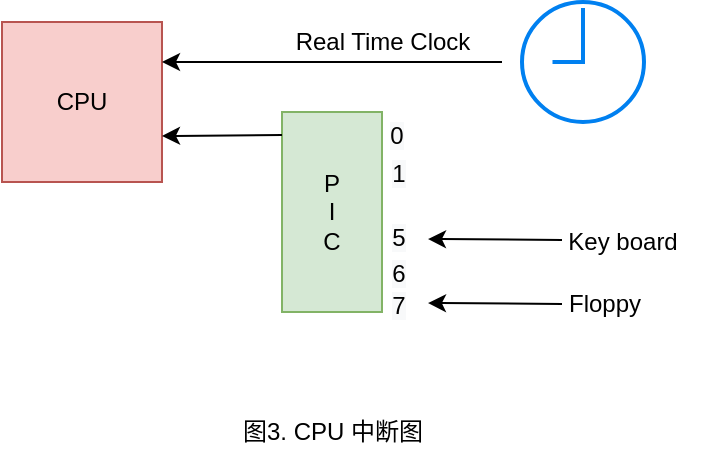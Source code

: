 <mxfile version="20.3.0" type="device"><diagram id="RFDeBzvsszWMyhtRWQLE" name="第 1 页"><mxGraphModel dx="946" dy="725" grid="1" gridSize="10" guides="1" tooltips="1" connect="1" arrows="1" fold="1" page="1" pageScale="1" pageWidth="827" pageHeight="1169" math="0" shadow="0"><root><mxCell id="0"/><mxCell id="1" parent="0"/><mxCell id="PGfUpDuJ5FCtL9TIgQiw-1" value="CPU" style="whiteSpace=wrap;html=1;aspect=fixed;fillColor=#f8cecc;strokeColor=#b85450;" vertex="1" parent="1"><mxGeometry x="232" y="240" width="80" height="80" as="geometry"/></mxCell><mxCell id="PGfUpDuJ5FCtL9TIgQiw-2" value="P&lt;br&gt;I&lt;br&gt;C" style="rounded=0;whiteSpace=wrap;html=1;fillColor=#d5e8d4;strokeColor=#82b366;" vertex="1" parent="1"><mxGeometry x="372" y="285" width="50" height="100" as="geometry"/></mxCell><mxCell id="PGfUpDuJ5FCtL9TIgQiw-3" value="" style="endArrow=classic;html=1;rounded=0;exitX=0;exitY=0.125;exitDx=0;exitDy=0;exitPerimeter=0;entryX=1;entryY=0.5;entryDx=0;entryDy=0;" edge="1" parent="1"><mxGeometry width="50" height="50" relative="1" as="geometry"><mxPoint x="372" y="296.5" as="sourcePoint"/><mxPoint x="312" y="297" as="targetPoint"/></mxGeometry></mxCell><mxCell id="PGfUpDuJ5FCtL9TIgQiw-4" value="" style="endArrow=classic;html=1;rounded=0;entryX=1;entryY=0.25;entryDx=0;entryDy=0;" edge="1" parent="1" target="PGfUpDuJ5FCtL9TIgQiw-1"><mxGeometry width="50" height="50" relative="1" as="geometry"><mxPoint x="482" y="260" as="sourcePoint"/><mxPoint x="472" y="70" as="targetPoint"/></mxGeometry></mxCell><mxCell id="PGfUpDuJ5FCtL9TIgQiw-10" value="" style="html=1;verticalLabelPosition=bottom;align=center;labelBackgroundColor=#ffffff;verticalAlign=top;strokeWidth=2;strokeColor=#0080F0;shadow=0;dashed=0;shape=mxgraph.ios7.icons.clock;" vertex="1" parent="1"><mxGeometry x="492" y="230" width="61" height="60" as="geometry"/></mxCell><mxCell id="PGfUpDuJ5FCtL9TIgQiw-11" value="Real Time Clock" style="text;html=1;align=center;verticalAlign=middle;resizable=0;points=[];autosize=1;strokeColor=none;fillColor=none;" vertex="1" parent="1"><mxGeometry x="367" y="235" width="110" height="30" as="geometry"/></mxCell><mxCell id="PGfUpDuJ5FCtL9TIgQiw-12" value="&lt;meta charset=&quot;utf-8&quot;&gt;&lt;span style=&quot;color: rgb(0, 0, 0); font-family: Helvetica; font-size: 12px; font-style: normal; font-variant-ligatures: normal; font-variant-caps: normal; font-weight: 400; letter-spacing: normal; orphans: 2; text-align: center; text-indent: 0px; text-transform: none; widows: 2; word-spacing: 0px; -webkit-text-stroke-width: 0px; background-color: rgb(248, 249, 250); text-decoration-thickness: initial; text-decoration-style: initial; text-decoration-color: initial; float: none; display: inline !important;&quot;&gt;0&lt;/span&gt;" style="text;html=1;align=center;verticalAlign=middle;resizable=0;points=[];autosize=1;strokeColor=none;fillColor=none;" vertex="1" parent="1"><mxGeometry x="414" y="282" width="30" height="30" as="geometry"/></mxCell><mxCell id="PGfUpDuJ5FCtL9TIgQiw-13" value="&lt;span style=&quot;color: rgb(0, 0, 0); font-family: Helvetica; font-size: 12px; font-style: normal; font-variant-ligatures: normal; font-variant-caps: normal; font-weight: 400; letter-spacing: normal; orphans: 2; text-align: center; text-indent: 0px; text-transform: none; widows: 2; word-spacing: 0px; -webkit-text-stroke-width: 0px; background-color: rgb(248, 249, 250); text-decoration-thickness: initial; text-decoration-style: initial; text-decoration-color: initial; float: none; display: inline !important;&quot;&gt;1&lt;/span&gt;" style="text;html=1;align=center;verticalAlign=middle;resizable=0;points=[];autosize=1;strokeColor=none;fillColor=none;" vertex="1" parent="1"><mxGeometry x="415" y="301" width="30" height="30" as="geometry"/></mxCell><mxCell id="PGfUpDuJ5FCtL9TIgQiw-14" value="&lt;span style=&quot;color: rgb(0, 0, 0); font-family: Helvetica; font-size: 12px; font-style: normal; font-variant-ligatures: normal; font-variant-caps: normal; font-weight: 400; letter-spacing: normal; orphans: 2; text-align: center; text-indent: 0px; text-transform: none; widows: 2; word-spacing: 0px; -webkit-text-stroke-width: 0px; background-color: rgb(248, 249, 250); text-decoration-thickness: initial; text-decoration-style: initial; text-decoration-color: initial; float: none; display: inline !important;&quot;&gt;5&lt;/span&gt;" style="text;html=1;align=center;verticalAlign=middle;resizable=0;points=[];autosize=1;strokeColor=none;fillColor=none;" vertex="1" parent="1"><mxGeometry x="415" y="333" width="30" height="30" as="geometry"/></mxCell><mxCell id="PGfUpDuJ5FCtL9TIgQiw-15" value="&lt;span style=&quot;color: rgb(0, 0, 0); font-family: Helvetica; font-size: 12px; font-style: normal; font-variant-ligatures: normal; font-variant-caps: normal; font-weight: 400; letter-spacing: normal; orphans: 2; text-align: center; text-indent: 0px; text-transform: none; widows: 2; word-spacing: 0px; -webkit-text-stroke-width: 0px; background-color: rgb(248, 249, 250); text-decoration-thickness: initial; text-decoration-style: initial; text-decoration-color: initial; float: none; display: inline !important;&quot;&gt;6&lt;/span&gt;" style="text;html=1;align=center;verticalAlign=middle;resizable=0;points=[];autosize=1;strokeColor=none;fillColor=none;" vertex="1" parent="1"><mxGeometry x="415" y="351" width="30" height="30" as="geometry"/></mxCell><mxCell id="PGfUpDuJ5FCtL9TIgQiw-17" value="&lt;span style=&quot;color: rgb(0, 0, 0); font-family: Helvetica; font-size: 12px; font-style: normal; font-variant-ligatures: normal; font-variant-caps: normal; font-weight: 400; letter-spacing: normal; orphans: 2; text-align: center; text-indent: 0px; text-transform: none; widows: 2; word-spacing: 0px; -webkit-text-stroke-width: 0px; background-color: rgb(248, 249, 250); text-decoration-thickness: initial; text-decoration-style: initial; text-decoration-color: initial; float: none; display: inline !important;&quot;&gt;7&lt;/span&gt;" style="text;html=1;align=center;verticalAlign=middle;resizable=0;points=[];autosize=1;strokeColor=none;fillColor=none;" vertex="1" parent="1"><mxGeometry x="415" y="367" width="30" height="30" as="geometry"/></mxCell><mxCell id="PGfUpDuJ5FCtL9TIgQiw-18" value="" style="endArrow=classic;html=1;rounded=0;entryX=1;entryY=0.517;entryDx=0;entryDy=0;entryPerimeter=0;" edge="1" parent="1" target="PGfUpDuJ5FCtL9TIgQiw-14"><mxGeometry width="50" height="50" relative="1" as="geometry"><mxPoint x="512" y="349" as="sourcePoint"/><mxPoint x="672" y="370" as="targetPoint"/></mxGeometry></mxCell><mxCell id="PGfUpDuJ5FCtL9TIgQiw-19" value="Key board" style="text;html=1;align=center;verticalAlign=middle;resizable=0;points=[];autosize=1;strokeColor=none;fillColor=none;" vertex="1" parent="1"><mxGeometry x="502" y="335" width="80" height="30" as="geometry"/></mxCell><mxCell id="PGfUpDuJ5FCtL9TIgQiw-20" value="" style="endArrow=classic;html=1;rounded=0;entryX=1;entryY=0.517;entryDx=0;entryDy=0;entryPerimeter=0;" edge="1" parent="1"><mxGeometry width="50" height="50" relative="1" as="geometry"><mxPoint x="512" y="381" as="sourcePoint"/><mxPoint x="445" y="380.51" as="targetPoint"/></mxGeometry></mxCell><mxCell id="PGfUpDuJ5FCtL9TIgQiw-21" value="Floppy" style="text;html=1;align=center;verticalAlign=middle;resizable=0;points=[];autosize=1;strokeColor=none;fillColor=none;" vertex="1" parent="1"><mxGeometry x="503" y="366" width="60" height="30" as="geometry"/></mxCell><mxCell id="PGfUpDuJ5FCtL9TIgQiw-22" value="图3. CPU 中断图" style="text;html=1;align=center;verticalAlign=middle;resizable=0;points=[];autosize=1;strokeColor=none;fillColor=none;" vertex="1" parent="1"><mxGeometry x="342" y="430" width="110" height="30" as="geometry"/></mxCell></root></mxGraphModel></diagram></mxfile>